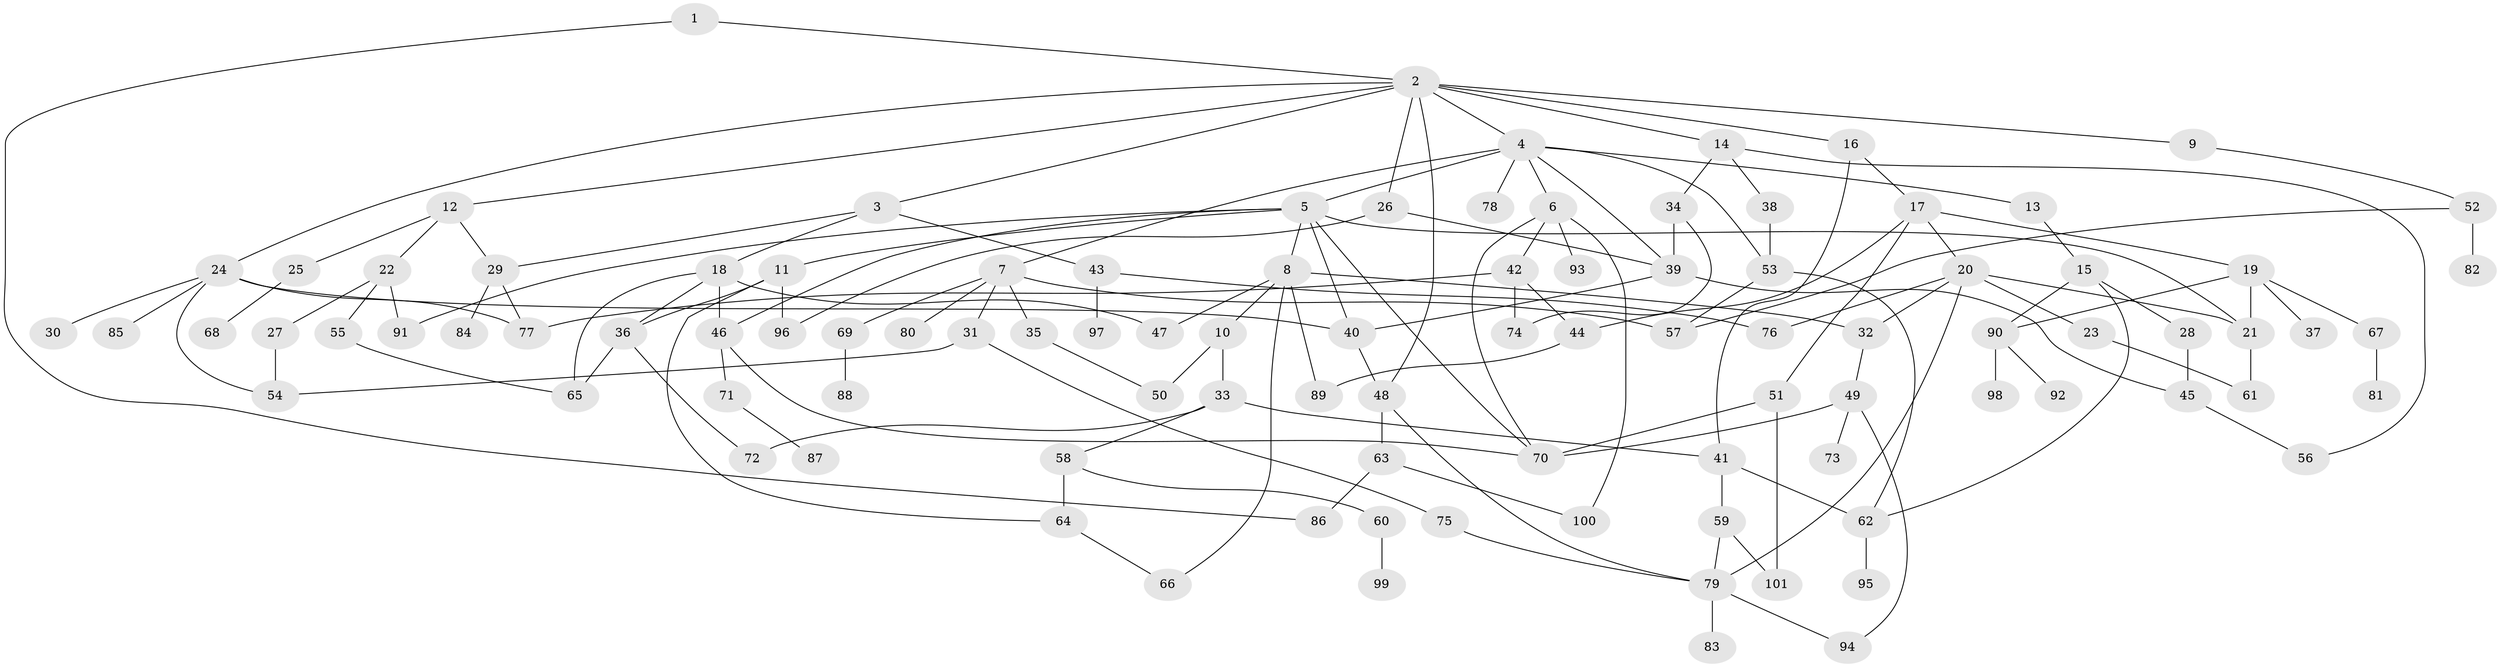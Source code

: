 // Generated by graph-tools (version 1.1) at 2025/41/03/09/25 04:41:12]
// undirected, 101 vertices, 149 edges
graph export_dot {
graph [start="1"]
  node [color=gray90,style=filled];
  1;
  2;
  3;
  4;
  5;
  6;
  7;
  8;
  9;
  10;
  11;
  12;
  13;
  14;
  15;
  16;
  17;
  18;
  19;
  20;
  21;
  22;
  23;
  24;
  25;
  26;
  27;
  28;
  29;
  30;
  31;
  32;
  33;
  34;
  35;
  36;
  37;
  38;
  39;
  40;
  41;
  42;
  43;
  44;
  45;
  46;
  47;
  48;
  49;
  50;
  51;
  52;
  53;
  54;
  55;
  56;
  57;
  58;
  59;
  60;
  61;
  62;
  63;
  64;
  65;
  66;
  67;
  68;
  69;
  70;
  71;
  72;
  73;
  74;
  75;
  76;
  77;
  78;
  79;
  80;
  81;
  82;
  83;
  84;
  85;
  86;
  87;
  88;
  89;
  90;
  91;
  92;
  93;
  94;
  95;
  96;
  97;
  98;
  99;
  100;
  101;
  1 -- 2;
  1 -- 86;
  2 -- 3;
  2 -- 4;
  2 -- 9;
  2 -- 12;
  2 -- 14;
  2 -- 16;
  2 -- 24;
  2 -- 26;
  2 -- 48;
  3 -- 18;
  3 -- 43;
  3 -- 29;
  4 -- 5;
  4 -- 6;
  4 -- 7;
  4 -- 13;
  4 -- 39;
  4 -- 78;
  4 -- 53;
  5 -- 8;
  5 -- 11;
  5 -- 91;
  5 -- 21;
  5 -- 70;
  5 -- 40;
  5 -- 46;
  6 -- 42;
  6 -- 93;
  6 -- 70;
  6 -- 100;
  7 -- 31;
  7 -- 35;
  7 -- 69;
  7 -- 80;
  7 -- 57;
  8 -- 10;
  8 -- 47;
  8 -- 66;
  8 -- 89;
  8 -- 32;
  9 -- 52;
  10 -- 33;
  10 -- 50;
  11 -- 64;
  11 -- 36;
  11 -- 96;
  12 -- 22;
  12 -- 25;
  12 -- 29;
  13 -- 15;
  14 -- 34;
  14 -- 38;
  14 -- 56;
  15 -- 28;
  15 -- 90;
  15 -- 62;
  16 -- 17;
  16 -- 41;
  17 -- 19;
  17 -- 20;
  17 -- 51;
  17 -- 44;
  18 -- 36;
  18 -- 46;
  18 -- 47;
  18 -- 65;
  19 -- 21;
  19 -- 37;
  19 -- 67;
  19 -- 90;
  20 -- 23;
  20 -- 32;
  20 -- 21;
  20 -- 79;
  20 -- 76;
  21 -- 61;
  22 -- 27;
  22 -- 55;
  22 -- 91;
  23 -- 61;
  24 -- 30;
  24 -- 77;
  24 -- 85;
  24 -- 40;
  24 -- 54;
  25 -- 68;
  26 -- 96;
  26 -- 39;
  27 -- 54;
  28 -- 45;
  29 -- 84;
  29 -- 77;
  31 -- 75;
  31 -- 54;
  32 -- 49;
  33 -- 58;
  33 -- 72;
  33 -- 41;
  34 -- 74;
  34 -- 39;
  35 -- 50;
  36 -- 72;
  36 -- 65;
  38 -- 53;
  39 -- 40;
  39 -- 45;
  40 -- 48;
  41 -- 59;
  41 -- 62;
  42 -- 44;
  42 -- 74;
  42 -- 77;
  43 -- 76;
  43 -- 97;
  44 -- 89;
  45 -- 56;
  46 -- 71;
  46 -- 70;
  48 -- 63;
  48 -- 79;
  49 -- 70;
  49 -- 73;
  49 -- 94;
  51 -- 101;
  51 -- 70;
  52 -- 82;
  52 -- 57;
  53 -- 57;
  53 -- 62;
  55 -- 65;
  58 -- 60;
  58 -- 64;
  59 -- 79;
  59 -- 101;
  60 -- 99;
  62 -- 95;
  63 -- 86;
  63 -- 100;
  64 -- 66;
  67 -- 81;
  69 -- 88;
  71 -- 87;
  75 -- 79;
  79 -- 83;
  79 -- 94;
  90 -- 92;
  90 -- 98;
}
